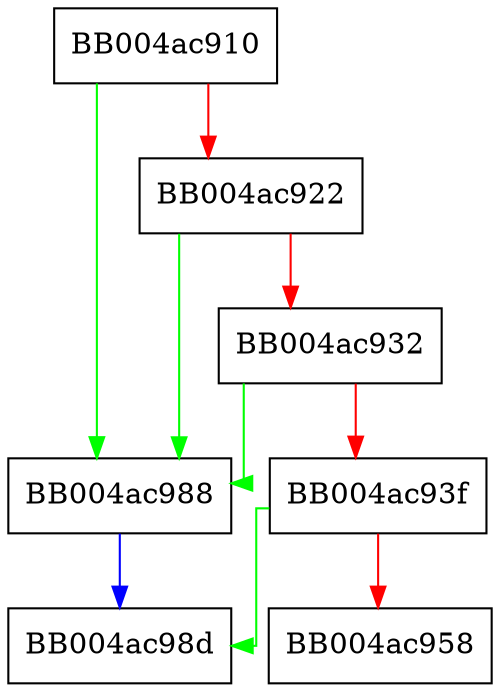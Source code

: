digraph quic_handshake_wait {
  node [shape="box"];
  graph [splines=ortho];
  BB004ac910 -> BB004ac988 [color="green"];
  BB004ac910 -> BB004ac922 [color="red"];
  BB004ac922 -> BB004ac988 [color="green"];
  BB004ac922 -> BB004ac932 [color="red"];
  BB004ac932 -> BB004ac988 [color="green"];
  BB004ac932 -> BB004ac93f [color="red"];
  BB004ac93f -> BB004ac98d [color="green"];
  BB004ac93f -> BB004ac958 [color="red"];
  BB004ac988 -> BB004ac98d [color="blue"];
}
